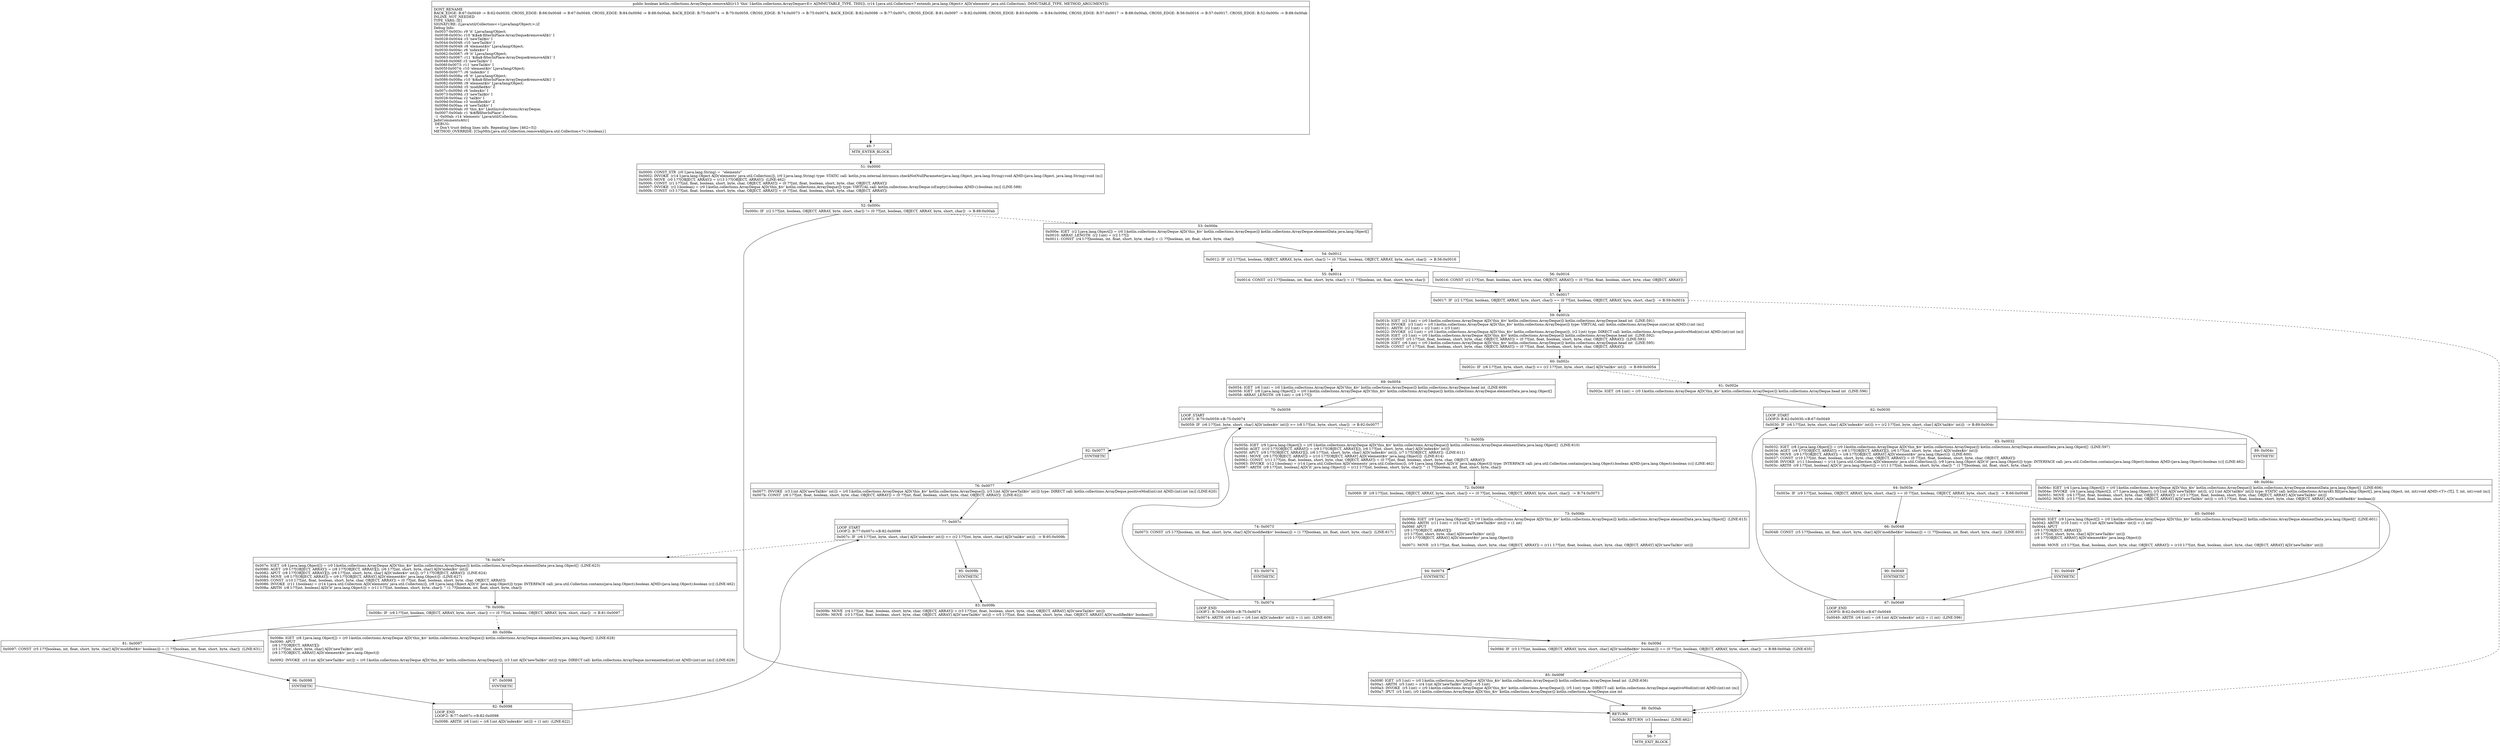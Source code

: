 digraph "CFG forkotlin.collections.ArrayDeque.removeAll(Ljava\/util\/Collection;)Z" {
Node_49 [shape=record,label="{49\:\ ?|MTH_ENTER_BLOCK\l}"];
Node_51 [shape=record,label="{51\:\ 0x0000|0x0000: CONST_STR  (r0 I:java.lang.String) =  \"elements\" \l0x0002: INVOKE  (r14 I:java.lang.Object A[D('elements' java.util.Collection)]), (r0 I:java.lang.String) type: STATIC call: kotlin.jvm.internal.Intrinsics.checkNotNullParameter(java.lang.Object, java.lang.String):void A[MD:(java.lang.Object, java.lang.String):void (m)]\l0x0005: MOVE  (r0 I:??[OBJECT, ARRAY]) = (r13 I:??[OBJECT, ARRAY])  (LINE:462)\l0x0006: CONST  (r1 I:??[int, float, boolean, short, byte, char, OBJECT, ARRAY]) = (0 ??[int, float, boolean, short, byte, char, OBJECT, ARRAY]) \l0x0007: INVOKE  (r2 I:boolean) = (r0 I:kotlin.collections.ArrayDeque A[D('this_$iv' kotlin.collections.ArrayDeque)]) type: VIRTUAL call: kotlin.collections.ArrayDeque.isEmpty():boolean A[MD:():boolean (m)] (LINE:588)\l0x000b: CONST  (r3 I:??[int, float, boolean, short, byte, char, OBJECT, ARRAY]) = (0 ??[int, float, boolean, short, byte, char, OBJECT, ARRAY]) \l}"];
Node_52 [shape=record,label="{52\:\ 0x000c|0x000c: IF  (r2 I:??[int, boolean, OBJECT, ARRAY, byte, short, char]) != (0 ??[int, boolean, OBJECT, ARRAY, byte, short, char])  \-\> B:88:0x00ab \l}"];
Node_53 [shape=record,label="{53\:\ 0x000e|0x000e: IGET  (r2 I:java.lang.Object[]) = (r0 I:kotlin.collections.ArrayDeque A[D('this_$iv' kotlin.collections.ArrayDeque)]) kotlin.collections.ArrayDeque.elementData java.lang.Object[] \l0x0010: ARRAY_LENGTH  (r2 I:int) = (r2 I:??[]) \l0x0011: CONST  (r4 I:??[boolean, int, float, short, byte, char]) = (1 ??[boolean, int, float, short, byte, char]) \l}"];
Node_54 [shape=record,label="{54\:\ 0x0012|0x0012: IF  (r2 I:??[int, boolean, OBJECT, ARRAY, byte, short, char]) != (0 ??[int, boolean, OBJECT, ARRAY, byte, short, char])  \-\> B:56:0x0016 \l}"];
Node_55 [shape=record,label="{55\:\ 0x0014|0x0014: CONST  (r2 I:??[boolean, int, float, short, byte, char]) = (1 ??[boolean, int, float, short, byte, char]) \l}"];
Node_57 [shape=record,label="{57\:\ 0x0017|0x0017: IF  (r2 I:??[int, boolean, OBJECT, ARRAY, byte, short, char]) == (0 ??[int, boolean, OBJECT, ARRAY, byte, short, char])  \-\> B:59:0x001b \l}"];
Node_59 [shape=record,label="{59\:\ 0x001b|0x001b: IGET  (r2 I:int) = (r0 I:kotlin.collections.ArrayDeque A[D('this_$iv' kotlin.collections.ArrayDeque)]) kotlin.collections.ArrayDeque.head int  (LINE:591)\l0x001d: INVOKE  (r3 I:int) = (r0 I:kotlin.collections.ArrayDeque A[D('this_$iv' kotlin.collections.ArrayDeque)]) type: VIRTUAL call: kotlin.collections.ArrayDeque.size():int A[MD:():int (m)]\l0x0021: ARITH  (r2 I:int) = (r2 I:int) + (r3 I:int) \l0x0022: INVOKE  (r2 I:int) = (r0 I:kotlin.collections.ArrayDeque A[D('this_$iv' kotlin.collections.ArrayDeque)]), (r2 I:int) type: DIRECT call: kotlin.collections.ArrayDeque.positiveMod(int):int A[MD:(int):int (m)]\l0x0026: IGET  (r3 I:int) = (r0 I:kotlin.collections.ArrayDeque A[D('this_$iv' kotlin.collections.ArrayDeque)]) kotlin.collections.ArrayDeque.head int  (LINE:592)\l0x0028: CONST  (r5 I:??[int, float, boolean, short, byte, char, OBJECT, ARRAY]) = (0 ??[int, float, boolean, short, byte, char, OBJECT, ARRAY])  (LINE:593)\l0x0029: IGET  (r6 I:int) = (r0 I:kotlin.collections.ArrayDeque A[D('this_$iv' kotlin.collections.ArrayDeque)]) kotlin.collections.ArrayDeque.head int  (LINE:595)\l0x002b: CONST  (r7 I:??[int, float, boolean, short, byte, char, OBJECT, ARRAY]) = (0 ??[int, float, boolean, short, byte, char, OBJECT, ARRAY]) \l}"];
Node_60 [shape=record,label="{60\:\ 0x002c|0x002c: IF  (r6 I:??[int, byte, short, char]) \>= (r2 I:??[int, byte, short, char] A[D('tail$iv' int)])  \-\> B:69:0x0054 \l}"];
Node_61 [shape=record,label="{61\:\ 0x002e|0x002e: IGET  (r6 I:int) = (r0 I:kotlin.collections.ArrayDeque A[D('this_$iv' kotlin.collections.ArrayDeque)]) kotlin.collections.ArrayDeque.head int  (LINE:596)\l}"];
Node_62 [shape=record,label="{62\:\ 0x0030|LOOP_START\lLOOP:0: B:62:0x0030\-\>B:67:0x0049\l|0x0030: IF  (r6 I:??[int, byte, short, char] A[D('index$iv' int)]) \>= (r2 I:??[int, byte, short, char] A[D('tail$iv' int)])  \-\> B:89:0x004c \l}"];
Node_63 [shape=record,label="{63\:\ 0x0032|0x0032: IGET  (r8 I:java.lang.Object[]) = (r0 I:kotlin.collections.ArrayDeque A[D('this_$iv' kotlin.collections.ArrayDeque)]) kotlin.collections.ArrayDeque.elementData java.lang.Object[]  (LINE:597)\l0x0034: AGET  (r8 I:??[OBJECT, ARRAY]) = (r8 I:??[OBJECT, ARRAY][]), (r6 I:??[int, short, byte, char] A[D('index$iv' int)]) \l0x0036: MOVE  (r9 I:??[OBJECT, ARRAY]) = (r8 I:??[OBJECT, ARRAY] A[D('element$iv' java.lang.Object)])  (LINE:600)\l0x0037: CONST  (r10 I:??[int, float, boolean, short, byte, char, OBJECT, ARRAY]) = (0 ??[int, float, boolean, short, byte, char, OBJECT, ARRAY]) \l0x0038: INVOKE  (r11 I:boolean) = (r14 I:java.util.Collection A[D('elements' java.util.Collection)]), (r9 I:java.lang.Object A[D('it' java.lang.Object)]) type: INTERFACE call: java.util.Collection.contains(java.lang.Object):boolean A[MD:(java.lang.Object):boolean (c)] (LINE:462)\l0x003c: ARITH  (r9 I:??[int, boolean] A[D('it' java.lang.Object)]) = (r11 I:??[int, boolean, short, byte, char]) ^ (1 ??[boolean, int, float, short, byte, char]) \l}"];
Node_64 [shape=record,label="{64\:\ 0x003e|0x003e: IF  (r9 I:??[int, boolean, OBJECT, ARRAY, byte, short, char]) == (0 ??[int, boolean, OBJECT, ARRAY, byte, short, char])  \-\> B:66:0x0048 \l}"];
Node_65 [shape=record,label="{65\:\ 0x0040|0x0040: IGET  (r9 I:java.lang.Object[]) = (r0 I:kotlin.collections.ArrayDeque A[D('this_$iv' kotlin.collections.ArrayDeque)]) kotlin.collections.ArrayDeque.elementData java.lang.Object[]  (LINE:601)\l0x0042: ARITH  (r10 I:int) = (r3 I:int A[D('newTail$iv' int)]) + (1 int) \l0x0044: APUT  \l  (r9 I:??[OBJECT, ARRAY][])\l  (r3 I:??[int, short, byte, char] A[D('newTail$iv' int)])\l  (r8 I:??[OBJECT, ARRAY] A[D('element$iv' java.lang.Object)])\l \l0x0046: MOVE  (r3 I:??[int, float, boolean, short, byte, char, OBJECT, ARRAY]) = (r10 I:??[int, float, boolean, short, byte, char, OBJECT, ARRAY] A[D('newTail$iv' int)]) \l}"];
Node_91 [shape=record,label="{91\:\ 0x0049|SYNTHETIC\l}"];
Node_67 [shape=record,label="{67\:\ 0x0049|LOOP_END\lLOOP:0: B:62:0x0030\-\>B:67:0x0049\l|0x0049: ARITH  (r6 I:int) = (r6 I:int A[D('index$iv' int)]) + (1 int)  (LINE:596)\l}"];
Node_66 [shape=record,label="{66\:\ 0x0048|0x0048: CONST  (r5 I:??[boolean, int, float, short, byte, char] A[D('modified$iv' boolean)]) = (1 ??[boolean, int, float, short, byte, char])  (LINE:603)\l}"];
Node_90 [shape=record,label="{90\:\ 0x0049|SYNTHETIC\l}"];
Node_89 [shape=record,label="{89\:\ 0x004c|SYNTHETIC\l}"];
Node_68 [shape=record,label="{68\:\ 0x004c|0x004c: IGET  (r4 I:java.lang.Object[]) = (r0 I:kotlin.collections.ArrayDeque A[D('this_$iv' kotlin.collections.ArrayDeque)]) kotlin.collections.ArrayDeque.elementData java.lang.Object[]  (LINE:606)\l0x004e: INVOKE  (r4 I:java.lang.Object[]), (r7 I:java.lang.Object), (r3 I:int A[D('newTail$iv' int)]), (r2 I:int A[D('tail$iv' int)]) type: STATIC call: kotlin.collections.ArraysKt.fill(java.lang.Object[], java.lang.Object, int, int):void A[MD:\<T\>:(T[], T, int, int):void (m)]\l0x0051: MOVE  (r4 I:??[int, float, boolean, short, byte, char, OBJECT, ARRAY]) = (r3 I:??[int, float, boolean, short, byte, char, OBJECT, ARRAY] A[D('newTail$iv' int)]) \l0x0052: MOVE  (r3 I:??[int, float, boolean, short, byte, char, OBJECT, ARRAY] A[D('newTail$iv' int)]) = (r5 I:??[int, float, boolean, short, byte, char, OBJECT, ARRAY] A[D('modified$iv' boolean)]) \l}"];
Node_84 [shape=record,label="{84\:\ 0x009d|0x009d: IF  (r3 I:??[int, boolean, OBJECT, ARRAY, byte, short, char] A[D('modified$iv' boolean)]) == (0 ??[int, boolean, OBJECT, ARRAY, byte, short, char])  \-\> B:88:0x00ab  (LINE:635)\l}"];
Node_85 [shape=record,label="{85\:\ 0x009f|0x009f: IGET  (r5 I:int) = (r0 I:kotlin.collections.ArrayDeque A[D('this_$iv' kotlin.collections.ArrayDeque)]) kotlin.collections.ArrayDeque.head int  (LINE:636)\l0x00a1: ARITH  (r5 I:int) = (r4 I:int A[D('newTail$iv' int)]) \- (r5 I:int) \l0x00a3: INVOKE  (r5 I:int) = (r0 I:kotlin.collections.ArrayDeque A[D('this_$iv' kotlin.collections.ArrayDeque)]), (r5 I:int) type: DIRECT call: kotlin.collections.ArrayDeque.negativeMod(int):int A[MD:(int):int (m)]\l0x00a7: IPUT  (r5 I:int), (r0 I:kotlin.collections.ArrayDeque A[D('this_$iv' kotlin.collections.ArrayDeque)]) kotlin.collections.ArrayDeque.size int \l}"];
Node_69 [shape=record,label="{69\:\ 0x0054|0x0054: IGET  (r6 I:int) = (r0 I:kotlin.collections.ArrayDeque A[D('this_$iv' kotlin.collections.ArrayDeque)]) kotlin.collections.ArrayDeque.head int  (LINE:609)\l0x0056: IGET  (r8 I:java.lang.Object[]) = (r0 I:kotlin.collections.ArrayDeque A[D('this_$iv' kotlin.collections.ArrayDeque)]) kotlin.collections.ArrayDeque.elementData java.lang.Object[] \l0x0058: ARRAY_LENGTH  (r8 I:int) = (r8 I:??[]) \l}"];
Node_70 [shape=record,label="{70\:\ 0x0059|LOOP_START\lLOOP:1: B:70:0x0059\-\>B:75:0x0074\l|0x0059: IF  (r6 I:??[int, byte, short, char] A[D('index$iv' int)]) \>= (r8 I:??[int, byte, short, char])  \-\> B:92:0x0077 \l}"];
Node_71 [shape=record,label="{71\:\ 0x005b|0x005b: IGET  (r9 I:java.lang.Object[]) = (r0 I:kotlin.collections.ArrayDeque A[D('this_$iv' kotlin.collections.ArrayDeque)]) kotlin.collections.ArrayDeque.elementData java.lang.Object[]  (LINE:610)\l0x005d: AGET  (r10 I:??[OBJECT, ARRAY]) = (r9 I:??[OBJECT, ARRAY][]), (r6 I:??[int, short, byte, char] A[D('index$iv' int)]) \l0x005f: APUT  (r9 I:??[OBJECT, ARRAY][]), (r6 I:??[int, short, byte, char] A[D('index$iv' int)]), (r7 I:??[OBJECT, ARRAY])  (LINE:611)\l0x0061: MOVE  (r9 I:??[OBJECT, ARRAY]) = (r10 I:??[OBJECT, ARRAY] A[D('element$iv' java.lang.Object)])  (LINE:614)\l0x0062: CONST  (r11 I:??[int, float, boolean, short, byte, char, OBJECT, ARRAY]) = (0 ??[int, float, boolean, short, byte, char, OBJECT, ARRAY]) \l0x0063: INVOKE  (r12 I:boolean) = (r14 I:java.util.Collection A[D('elements' java.util.Collection)]), (r9 I:java.lang.Object A[D('it' java.lang.Object)]) type: INTERFACE call: java.util.Collection.contains(java.lang.Object):boolean A[MD:(java.lang.Object):boolean (c)] (LINE:462)\l0x0067: ARITH  (r9 I:??[int, boolean] A[D('it' java.lang.Object)]) = (r12 I:??[int, boolean, short, byte, char]) ^ (1 ??[boolean, int, float, short, byte, char]) \l}"];
Node_72 [shape=record,label="{72\:\ 0x0069|0x0069: IF  (r9 I:??[int, boolean, OBJECT, ARRAY, byte, short, char]) == (0 ??[int, boolean, OBJECT, ARRAY, byte, short, char])  \-\> B:74:0x0073 \l}"];
Node_73 [shape=record,label="{73\:\ 0x006b|0x006b: IGET  (r9 I:java.lang.Object[]) = (r0 I:kotlin.collections.ArrayDeque A[D('this_$iv' kotlin.collections.ArrayDeque)]) kotlin.collections.ArrayDeque.elementData java.lang.Object[]  (LINE:615)\l0x006d: ARITH  (r11 I:int) = (r3 I:int A[D('newTail$iv' int)]) + (1 int) \l0x006f: APUT  \l  (r9 I:??[OBJECT, ARRAY][])\l  (r3 I:??[int, short, byte, char] A[D('newTail$iv' int)])\l  (r10 I:??[OBJECT, ARRAY] A[D('element$iv' java.lang.Object)])\l \l0x0071: MOVE  (r3 I:??[int, float, boolean, short, byte, char, OBJECT, ARRAY]) = (r11 I:??[int, float, boolean, short, byte, char, OBJECT, ARRAY] A[D('newTail$iv' int)]) \l}"];
Node_94 [shape=record,label="{94\:\ 0x0074|SYNTHETIC\l}"];
Node_75 [shape=record,label="{75\:\ 0x0074|LOOP_END\lLOOP:1: B:70:0x0059\-\>B:75:0x0074\l|0x0074: ARITH  (r6 I:int) = (r6 I:int A[D('index$iv' int)]) + (1 int)  (LINE:609)\l}"];
Node_74 [shape=record,label="{74\:\ 0x0073|0x0073: CONST  (r5 I:??[boolean, int, float, short, byte, char] A[D('modified$iv' boolean)]) = (1 ??[boolean, int, float, short, byte, char])  (LINE:617)\l}"];
Node_93 [shape=record,label="{93\:\ 0x0074|SYNTHETIC\l}"];
Node_92 [shape=record,label="{92\:\ 0x0077|SYNTHETIC\l}"];
Node_76 [shape=record,label="{76\:\ 0x0077|0x0077: INVOKE  (r3 I:int A[D('newTail$iv' int)]) = (r0 I:kotlin.collections.ArrayDeque A[D('this_$iv' kotlin.collections.ArrayDeque)]), (r3 I:int A[D('newTail$iv' int)]) type: DIRECT call: kotlin.collections.ArrayDeque.positiveMod(int):int A[MD:(int):int (m)] (LINE:620)\l0x007b: CONST  (r6 I:??[int, float, boolean, short, byte, char, OBJECT, ARRAY]) = (0 ??[int, float, boolean, short, byte, char, OBJECT, ARRAY])  (LINE:622)\l}"];
Node_77 [shape=record,label="{77\:\ 0x007c|LOOP_START\lLOOP:2: B:77:0x007c\-\>B:82:0x0098\l|0x007c: IF  (r6 I:??[int, byte, short, char] A[D('index$iv' int)]) \>= (r2 I:??[int, byte, short, char] A[D('tail$iv' int)])  \-\> B:95:0x009b \l}"];
Node_78 [shape=record,label="{78\:\ 0x007e|0x007e: IGET  (r8 I:java.lang.Object[]) = (r0 I:kotlin.collections.ArrayDeque A[D('this_$iv' kotlin.collections.ArrayDeque)]) kotlin.collections.ArrayDeque.elementData java.lang.Object[]  (LINE:623)\l0x0080: AGET  (r9 I:??[OBJECT, ARRAY]) = (r8 I:??[OBJECT, ARRAY][]), (r6 I:??[int, short, byte, char] A[D('index$iv' int)]) \l0x0082: APUT  (r8 I:??[OBJECT, ARRAY][]), (r6 I:??[int, short, byte, char] A[D('index$iv' int)]), (r7 I:??[OBJECT, ARRAY])  (LINE:624)\l0x0084: MOVE  (r8 I:??[OBJECT, ARRAY]) = (r9 I:??[OBJECT, ARRAY] A[D('element$iv' java.lang.Object)])  (LINE:627)\l0x0085: CONST  (r10 I:??[int, float, boolean, short, byte, char, OBJECT, ARRAY]) = (0 ??[int, float, boolean, short, byte, char, OBJECT, ARRAY]) \l0x0086: INVOKE  (r11 I:boolean) = (r14 I:java.util.Collection A[D('elements' java.util.Collection)]), (r8 I:java.lang.Object A[D('it' java.lang.Object)]) type: INTERFACE call: java.util.Collection.contains(java.lang.Object):boolean A[MD:(java.lang.Object):boolean (c)] (LINE:462)\l0x008a: ARITH  (r8 I:??[int, boolean] A[D('it' java.lang.Object)]) = (r11 I:??[int, boolean, short, byte, char]) ^ (1 ??[boolean, int, float, short, byte, char]) \l}"];
Node_79 [shape=record,label="{79\:\ 0x008c|0x008c: IF  (r8 I:??[int, boolean, OBJECT, ARRAY, byte, short, char]) == (0 ??[int, boolean, OBJECT, ARRAY, byte, short, char])  \-\> B:81:0x0097 \l}"];
Node_80 [shape=record,label="{80\:\ 0x008e|0x008e: IGET  (r8 I:java.lang.Object[]) = (r0 I:kotlin.collections.ArrayDeque A[D('this_$iv' kotlin.collections.ArrayDeque)]) kotlin.collections.ArrayDeque.elementData java.lang.Object[]  (LINE:628)\l0x0090: APUT  \l  (r8 I:??[OBJECT, ARRAY][])\l  (r3 I:??[int, short, byte, char] A[D('newTail$iv' int)])\l  (r9 I:??[OBJECT, ARRAY] A[D('element$iv' java.lang.Object)])\l \l0x0092: INVOKE  (r3 I:int A[D('newTail$iv' int)]) = (r0 I:kotlin.collections.ArrayDeque A[D('this_$iv' kotlin.collections.ArrayDeque)]), (r3 I:int A[D('newTail$iv' int)]) type: DIRECT call: kotlin.collections.ArrayDeque.incremented(int):int A[MD:(int):int (m)] (LINE:629)\l}"];
Node_97 [shape=record,label="{97\:\ 0x0098|SYNTHETIC\l}"];
Node_82 [shape=record,label="{82\:\ 0x0098|LOOP_END\lLOOP:2: B:77:0x007c\-\>B:82:0x0098\l|0x0098: ARITH  (r6 I:int) = (r6 I:int A[D('index$iv' int)]) + (1 int)  (LINE:622)\l}"];
Node_81 [shape=record,label="{81\:\ 0x0097|0x0097: CONST  (r5 I:??[boolean, int, float, short, byte, char] A[D('modified$iv' boolean)]) = (1 ??[boolean, int, float, short, byte, char])  (LINE:631)\l}"];
Node_96 [shape=record,label="{96\:\ 0x0098|SYNTHETIC\l}"];
Node_95 [shape=record,label="{95\:\ 0x009b|SYNTHETIC\l}"];
Node_83 [shape=record,label="{83\:\ 0x009b|0x009b: MOVE  (r4 I:??[int, float, boolean, short, byte, char, OBJECT, ARRAY]) = (r3 I:??[int, float, boolean, short, byte, char, OBJECT, ARRAY] A[D('newTail$iv' int)]) \l0x009c: MOVE  (r3 I:??[int, float, boolean, short, byte, char, OBJECT, ARRAY] A[D('newTail$iv' int)]) = (r5 I:??[int, float, boolean, short, byte, char, OBJECT, ARRAY] A[D('modified$iv' boolean)]) \l}"];
Node_56 [shape=record,label="{56\:\ 0x0016|0x0016: CONST  (r2 I:??[int, float, boolean, short, byte, char, OBJECT, ARRAY]) = (0 ??[int, float, boolean, short, byte, char, OBJECT, ARRAY]) \l}"];
Node_88 [shape=record,label="{88\:\ 0x00ab|RETURN\l|0x00ab: RETURN  (r3 I:boolean)  (LINE:462)\l}"];
Node_50 [shape=record,label="{50\:\ ?|MTH_EXIT_BLOCK\l}"];
MethodNode[shape=record,label="{public boolean kotlin.collections.ArrayDeque.removeAll((r13 'this' I:kotlin.collections.ArrayDeque\<E\> A[IMMUTABLE_TYPE, THIS]), (r14 I:java.util.Collection\<? extends java.lang.Object\> A[D('elements' java.util.Collection), IMMUTABLE_TYPE, METHOD_ARGUMENT]))  | DONT_RENAME\lBACK_EDGE: B:67:0x0049 \-\> B:62:0x0030, CROSS_EDGE: B:66:0x0048 \-\> B:67:0x0049, CROSS_EDGE: B:84:0x009d \-\> B:88:0x00ab, BACK_EDGE: B:75:0x0074 \-\> B:70:0x0059, CROSS_EDGE: B:74:0x0073 \-\> B:75:0x0074, BACK_EDGE: B:82:0x0098 \-\> B:77:0x007c, CROSS_EDGE: B:81:0x0097 \-\> B:82:0x0098, CROSS_EDGE: B:83:0x009b \-\> B:84:0x009d, CROSS_EDGE: B:57:0x0017 \-\> B:88:0x00ab, CROSS_EDGE: B:56:0x0016 \-\> B:57:0x0017, CROSS_EDGE: B:52:0x000c \-\> B:88:0x00ab\lINLINE_NOT_NEEDED\lTYPE_VARS: [E]\lSIGNATURE: (Ljava\/util\/Collection\<+Ljava\/lang\/Object;\>;)Z\lDebug Info:\l  0x0037\-0x003c: r9 'it' Ljava\/lang\/Object;\l  0x0038\-0x003c: r10 '$i$a$\-filterInPlace\-ArrayDeque$removeAll$1' I\l  0x0028\-0x0044: r3 'newTail$iv' I\l  0x0044\-0x0048: r10 'newTail$iv' I\l  0x0036\-0x0049: r8 'element$iv' Ljava\/lang\/Object;\l  0x0030\-0x004c: r6 'index$iv' I\l  0x0062\-0x0067: r9 'it' Ljava\/lang\/Object;\l  0x0063\-0x0067: r11 '$i$a$\-filterInPlace\-ArrayDeque$removeAll$1' I\l  0x0048\-0x006f: r3 'newTail$iv' I\l  0x006f\-0x0073: r11 'newTail$iv' I\l  0x005f\-0x0074: r10 'element$iv' Ljava\/lang\/Object;\l  0x0056\-0x0077: r6 'index$iv' I\l  0x0085\-0x008a: r8 'it' Ljava\/lang\/Object;\l  0x0086\-0x008a: r10 '$i$a$\-filterInPlace\-ArrayDeque$removeAll$1' I\l  0x0082\-0x0098: r9 'element$iv' Ljava\/lang\/Object;\l  0x0029\-0x009d: r5 'modified$iv' Z\l  0x007c\-0x009d: r6 'index$iv' I\l  0x0073\-0x009d: r3 'newTail$iv' I\l  0x0026\-0x00aa: r2 'tail$iv' I\l  0x009d\-0x00aa: r3 'modified$iv' Z\l  0x009d\-0x00aa: r4 'newTail$iv' I\l  0x0006\-0x00ab: r0 'this_$iv' Lkotlin\/collections\/ArrayDeque;\l  0x0007\-0x00ab: r1 '$i$f$filterInPlace' I\l  \-1 \-0x00ab: r14 'elements' Ljava\/util\/Collection;\lJadxCommentsAttr\{\l DEBUG: \l \-\> Don't trust debug lines info. Repeating lines: [462=5]\}\lMETHOD_OVERRIDE: [ClspMth\{java.util.Collection.removeAll(java.util.Collection\<?\>):boolean\}]\l}"];
MethodNode -> Node_49;Node_49 -> Node_51;
Node_51 -> Node_52;
Node_52 -> Node_53[style=dashed];
Node_52 -> Node_88;
Node_53 -> Node_54;
Node_54 -> Node_55[style=dashed];
Node_54 -> Node_56;
Node_55 -> Node_57;
Node_57 -> Node_59;
Node_57 -> Node_88[style=dashed];
Node_59 -> Node_60;
Node_60 -> Node_61[style=dashed];
Node_60 -> Node_69;
Node_61 -> Node_62;
Node_62 -> Node_63[style=dashed];
Node_62 -> Node_89;
Node_63 -> Node_64;
Node_64 -> Node_65[style=dashed];
Node_64 -> Node_66;
Node_65 -> Node_91;
Node_91 -> Node_67;
Node_67 -> Node_62;
Node_66 -> Node_90;
Node_90 -> Node_67;
Node_89 -> Node_68;
Node_68 -> Node_84;
Node_84 -> Node_85[style=dashed];
Node_84 -> Node_88;
Node_85 -> Node_88;
Node_69 -> Node_70;
Node_70 -> Node_71[style=dashed];
Node_70 -> Node_92;
Node_71 -> Node_72;
Node_72 -> Node_73[style=dashed];
Node_72 -> Node_74;
Node_73 -> Node_94;
Node_94 -> Node_75;
Node_75 -> Node_70;
Node_74 -> Node_93;
Node_93 -> Node_75;
Node_92 -> Node_76;
Node_76 -> Node_77;
Node_77 -> Node_78[style=dashed];
Node_77 -> Node_95;
Node_78 -> Node_79;
Node_79 -> Node_80[style=dashed];
Node_79 -> Node_81;
Node_80 -> Node_97;
Node_97 -> Node_82;
Node_82 -> Node_77;
Node_81 -> Node_96;
Node_96 -> Node_82;
Node_95 -> Node_83;
Node_83 -> Node_84;
Node_56 -> Node_57;
Node_88 -> Node_50;
}

